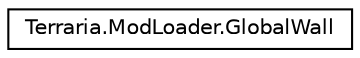 digraph "Graphical Class Hierarchy"
{
 // LATEX_PDF_SIZE
  edge [fontname="Helvetica",fontsize="10",labelfontname="Helvetica",labelfontsize="10"];
  node [fontname="Helvetica",fontsize="10",shape=record];
  rankdir="LR";
  Node0 [label="Terraria.ModLoader.GlobalWall",height=0.2,width=0.4,color="black", fillcolor="white", style="filled",URL="$class_terraria_1_1_mod_loader_1_1_global_wall.html",tooltip="This class allows you to modify the behavior of any wall in the game (although admittedly walls don't..."];
}
